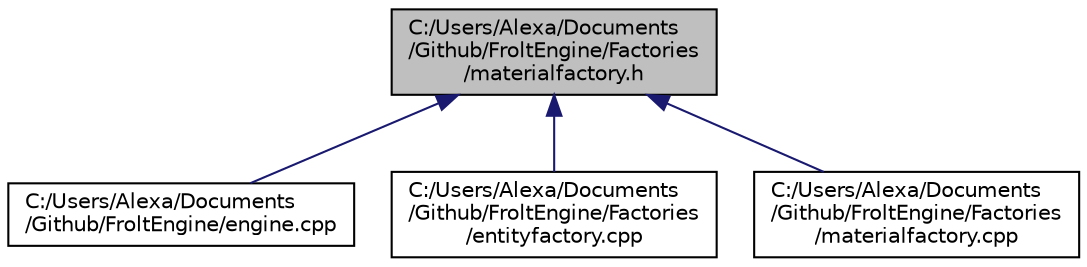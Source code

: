 digraph "C:/Users/Alexa/Documents/Github/FroltEngine/Factories/materialfactory.h"
{
  edge [fontname="Helvetica",fontsize="10",labelfontname="Helvetica",labelfontsize="10"];
  node [fontname="Helvetica",fontsize="10",shape=record];
  Node5 [label="C:/Users/Alexa/Documents\l/Github/FroltEngine/Factories\l/materialfactory.h",height=0.2,width=0.4,color="black", fillcolor="grey75", style="filled", fontcolor="black"];
  Node5 -> Node6 [dir="back",color="midnightblue",fontsize="10",style="solid",fontname="Helvetica"];
  Node6 [label="C:/Users/Alexa/Documents\l/Github/FroltEngine/engine.cpp",height=0.2,width=0.4,color="black", fillcolor="white", style="filled",URL="$engine_8cpp.html"];
  Node5 -> Node7 [dir="back",color="midnightblue",fontsize="10",style="solid",fontname="Helvetica"];
  Node7 [label="C:/Users/Alexa/Documents\l/Github/FroltEngine/Factories\l/entityfactory.cpp",height=0.2,width=0.4,color="black", fillcolor="white", style="filled",URL="$entityfactory_8cpp.html"];
  Node5 -> Node8 [dir="back",color="midnightblue",fontsize="10",style="solid",fontname="Helvetica"];
  Node8 [label="C:/Users/Alexa/Documents\l/Github/FroltEngine/Factories\l/materialfactory.cpp",height=0.2,width=0.4,color="black", fillcolor="white", style="filled",URL="$materialfactory_8cpp.html"];
}
